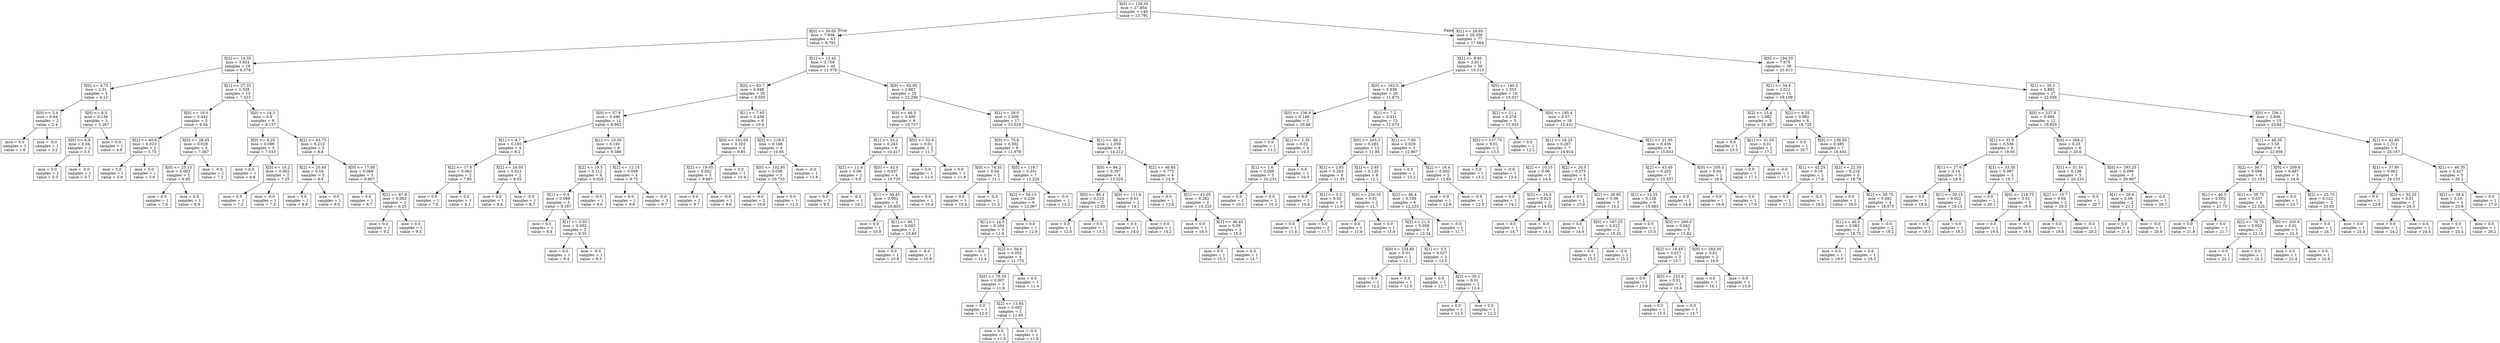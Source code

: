 digraph Tree {
node [shape=box] ;
0 [label="X[0] <= 126.05\nmse = 27.854\nsamples = 140\nvalue = 13.791"] ;
1 [label="X[0] <= 30.05\nmse = 7.938\nsamples = 63\nvalue = 9.792"] ;
0 -> 1 [labeldistance=2.5, labelangle=45, headlabel="True"] ;
2 [label="X[2] <= 14.35\nmse = 3.924\nsamples = 18\nvalue = 6.578"] ;
1 -> 2 ;
3 [label="X[0] <= 4.75\nmse = 2.31\nsamples = 5\nvalue = 4.12"] ;
2 -> 3 ;
4 [label="X[0] <= 2.4\nmse = 0.64\nsamples = 2\nvalue = 2.4"] ;
3 -> 4 ;
5 [label="mse = 0.0\nsamples = 1\nvalue = 1.6"] ;
4 -> 5 ;
6 [label="mse = -0.0\nsamples = 1\nvalue = 3.2"] ;
4 -> 6 ;
7 [label="X[0] <= 8.5\nmse = 0.136\nsamples = 3\nvalue = 5.267"] ;
3 -> 7 ;
8 [label="X[0] <= 6.9\nmse = 0.04\nsamples = 2\nvalue = 5.5"] ;
7 -> 8 ;
9 [label="mse = 0.0\nsamples = 1\nvalue = 5.3"] ;
8 -> 9 ;
10 [label="mse = -0.0\nsamples = 1\nvalue = 5.7"] ;
8 -> 10 ;
11 [label="mse = 0.0\nsamples = 1\nvalue = 4.8"] ;
7 -> 11 ;
12 [label="X[1] <= 27.35\nmse = 1.328\nsamples = 13\nvalue = 7.523"] ;
2 -> 12 ;
13 [label="X[0] <= 18.0\nmse = 0.442\nsamples = 5\nvalue = 6.54"] ;
12 -> 13 ;
14 [label="X[2] <= 40.6\nmse = 0.023\nsamples = 2\nvalue = 5.75"] ;
13 -> 14 ;
15 [label="mse = 0.0\nsamples = 1\nvalue = 5.9"] ;
14 -> 15 ;
16 [label="mse = 0.0\nsamples = 1\nvalue = 5.6"] ;
14 -> 16 ;
17 [label="X[0] <= 28.05\nmse = 0.029\nsamples = 3\nvalue = 7.067"] ;
13 -> 17 ;
18 [label="X[0] <= 23.15\nmse = 0.003\nsamples = 2\nvalue = 6.95"] ;
17 -> 18 ;
19 [label="mse = 0.0\nsamples = 1\nvalue = 7.0"] ;
18 -> 19 ;
20 [label="mse = 0.0\nsamples = 1\nvalue = 6.9"] ;
18 -> 20 ;
21 [label="mse = -0.0\nsamples = 1\nvalue = 7.3"] ;
17 -> 21 ;
22 [label="X[0] <= 14.3\nmse = 0.9\nsamples = 8\nvalue = 8.137"] ;
12 -> 22 ;
23 [label="X[0] <= 8.25\nmse = 0.096\nsamples = 3\nvalue = 7.033"] ;
22 -> 23 ;
24 [label="mse = 0.0\nsamples = 1\nvalue = 6.6"] ;
23 -> 24 ;
25 [label="X[0] <= 10.2\nmse = 0.002\nsamples = 2\nvalue = 7.25"] ;
23 -> 25 ;
26 [label="mse = 0.0\nsamples = 1\nvalue = 7.2"] ;
25 -> 26 ;
27 [label="mse = -0.0\nsamples = 1\nvalue = 7.3"] ;
25 -> 27 ;
28 [label="X[2] <= 43.75\nmse = 0.212\nsamples = 5\nvalue = 8.8"] ;
22 -> 28 ;
29 [label="X[2] <= 20.45\nmse = 0.16\nsamples = 2\nvalue = 8.4"] ;
28 -> 29 ;
30 [label="mse = 0.0\nsamples = 1\nvalue = 8.8"] ;
29 -> 30 ;
31 [label="mse = -0.0\nsamples = 1\nvalue = 8.0"] ;
29 -> 31 ;
32 [label="X[0] <= 17.05\nmse = 0.069\nsamples = 3\nvalue = 9.067"] ;
28 -> 32 ;
33 [label="mse = 0.0\nsamples = 1\nvalue = 8.7"] ;
32 -> 33 ;
34 [label="X[2] <= 67.6\nmse = 0.002\nsamples = 2\nvalue = 9.25"] ;
32 -> 34 ;
35 [label="mse = 0.0\nsamples = 1\nvalue = 9.2"] ;
34 -> 35 ;
36 [label="mse = 0.0\nsamples = 1\nvalue = 9.3"] ;
34 -> 36 ;
37 [label="X[1] <= 13.45\nmse = 3.758\nsamples = 45\nvalue = 11.078"] ;
1 -> 37 ;
38 [label="X[0] <= 83.7\nmse = 0.948\nsamples = 20\nvalue = 9.555"] ;
37 -> 38 ;
39 [label="X[0] <= 57.9\nmse = 0.496\nsamples = 12\nvalue = 8.992"] ;
38 -> 39 ;
40 [label="X[1] <= 4.7\nmse = 0.165\nsamples = 4\nvalue = 8.2"] ;
39 -> 40 ;
41 [label="X[2] <= 17.6\nmse = 0.063\nsamples = 2\nvalue = 7.85"] ;
40 -> 41 ;
42 [label="mse = 0.0\nsamples = 1\nvalue = 7.6"] ;
41 -> 42 ;
43 [label="mse = 0.0\nsamples = 1\nvalue = 8.1"] ;
41 -> 43 ;
44 [label="X[2] <= 24.05\nmse = 0.023\nsamples = 2\nvalue = 8.55"] ;
40 -> 44 ;
45 [label="mse = 0.0\nsamples = 1\nvalue = 8.4"] ;
44 -> 45 ;
46 [label="mse = -0.0\nsamples = 1\nvalue = 8.7"] ;
44 -> 46 ;
47 [label="X[1] <= 10.05\nmse = 0.191\nsamples = 8\nvalue = 9.388"] ;
39 -> 47 ;
48 [label="X[2] <= 19.5\nmse = 0.112\nsamples = 4\nvalue = 9.025"] ;
47 -> 48 ;
49 [label="X[1] <= 0.4\nmse = 0.069\nsamples = 3\nvalue = 9.167"] ;
48 -> 49 ;
50 [label="mse = 0.0\nsamples = 1\nvalue = 8.8"] ;
49 -> 50 ;
51 [label="X[1] <= 5.05\nmse = 0.003\nsamples = 2\nvalue = 9.35"] ;
49 -> 51 ;
52 [label="mse = 0.0\nsamples = 1\nvalue = 9.4"] ;
51 -> 52 ;
53 [label="mse = -0.0\nsamples = 1\nvalue = 9.3"] ;
51 -> 53 ;
54 [label="mse = -0.0\nsamples = 1\nvalue = 8.6"] ;
48 -> 54 ;
55 [label="X[2] <= 12.15\nmse = 0.008\nsamples = 4\nvalue = 9.75"] ;
47 -> 55 ;
56 [label="mse = 0.0\nsamples = 1\nvalue = 9.9"] ;
55 -> 56 ;
57 [label="mse = -0.0\nsamples = 3\nvalue = 9.7"] ;
55 -> 57 ;
58 [label="X[1] <= 7.65\nmse = 0.438\nsamples = 8\nvalue = 10.4"] ;
38 -> 58 ;
59 [label="X[0] <= 101.05\nmse = 0.103\nsamples = 4\nvalue = 9.85"] ;
58 -> 59 ;
60 [label="X[2] <= 19.05\nmse = 0.002\nsamples = 3\nvalue = 9.667"] ;
59 -> 60 ;
61 [label="mse = 0.0\nsamples = 2\nvalue = 9.7"] ;
60 -> 61 ;
62 [label="mse = -0.0\nsamples = 1\nvalue = 9.6"] ;
60 -> 62 ;
63 [label="mse = 0.0\nsamples = 1\nvalue = 10.4"] ;
59 -> 63 ;
64 [label="X[0] <= 118.5\nmse = 0.168\nsamples = 4\nvalue = 10.95"] ;
58 -> 64 ;
65 [label="X[0] <= 102.85\nmse = 0.036\nsamples = 3\nvalue = 10.733"] ;
64 -> 65 ;
66 [label="mse = -0.0\nsamples = 2\nvalue = 10.6"] ;
65 -> 66 ;
67 [label="mse = 0.0\nsamples = 1\nvalue = 11.0"] ;
65 -> 67 ;
68 [label="mse = -0.0\nsamples = 1\nvalue = 11.6"] ;
64 -> 68 ;
69 [label="X[0] <= 62.95\nmse = 2.667\nsamples = 25\nvalue = 12.296"] ;
37 -> 69 ;
70 [label="X[0] <= 46.5\nmse = 0.495\nsamples = 8\nvalue = 10.737"] ;
69 -> 70 ;
71 [label="X[1] <= 32.2\nmse = 0.245\nsamples = 6\nvalue = 10.417"] ;
70 -> 71 ;
72 [label="X[2] <= 11.4\nmse = 0.09\nsamples = 2\nvalue = 9.8"] ;
71 -> 72 ;
73 [label="mse = 0.0\nsamples = 1\nvalue = 9.5"] ;
72 -> 73 ;
74 [label="mse = -0.0\nsamples = 1\nvalue = 10.1"] ;
72 -> 74 ;
75 [label="X[0] <= 42.0\nmse = 0.037\nsamples = 4\nvalue = 10.725"] ;
71 -> 75 ;
76 [label="X[1] <= 39.45\nmse = 0.002\nsamples = 3\nvalue = 10.833"] ;
75 -> 76 ;
77 [label="mse = 0.0\nsamples = 1\nvalue = 10.8"] ;
76 -> 77 ;
78 [label="X[1] <= 40.7\nmse = 0.003\nsamples = 2\nvalue = 10.85"] ;
76 -> 78 ;
79 [label="mse = 0.0\nsamples = 1\nvalue = 10.9"] ;
78 -> 79 ;
80 [label="mse = -0.0\nsamples = 1\nvalue = 10.8"] ;
78 -> 80 ;
81 [label="mse = 0.0\nsamples = 1\nvalue = 10.4"] ;
75 -> 81 ;
82 [label="X[0] <= 52.9\nmse = 0.01\nsamples = 2\nvalue = 11.7"] ;
70 -> 82 ;
83 [label="mse = 0.0\nsamples = 1\nvalue = 11.6"] ;
82 -> 83 ;
84 [label="mse = 0.0\nsamples = 1\nvalue = 11.8"] ;
82 -> 84 ;
85 [label="X[1] <= 28.0\nmse = 2.008\nsamples = 17\nvalue = 13.029"] ;
69 -> 85 ;
86 [label="X[0] <= 75.8\nmse = 0.502\nsamples = 9\nvalue = 11.978"] ;
85 -> 86 ;
87 [label="X[0] <= 74.35\nmse = 0.04\nsamples = 2\nvalue = 11.1"] ;
86 -> 87 ;
88 [label="mse = 0.0\nsamples = 1\nvalue = 10.9"] ;
87 -> 88 ;
89 [label="mse = -0.0\nsamples = 1\nvalue = 11.3"] ;
87 -> 89 ;
90 [label="X[0] <= 118.7\nmse = 0.351\nsamples = 7\nvalue = 12.229"] ;
86 -> 90 ;
91 [label="X[2] <= 56.15\nmse = 0.226\nsamples = 6\nvalue = 12.067"] ;
90 -> 91 ;
92 [label="X[1] <= 14.5\nmse = 0.104\nsamples = 5\nvalue = 11.9"] ;
91 -> 92 ;
93 [label="mse = 0.0\nsamples = 1\nvalue = 12.4"] ;
92 -> 93 ;
94 [label="X[2] <= 30.6\nmse = 0.052\nsamples = 4\nvalue = 11.775"] ;
92 -> 94 ;
95 [label="X[0] <= 76.35\nmse = 0.007\nsamples = 3\nvalue = 11.9"] ;
94 -> 95 ;
96 [label="mse = 0.0\nsamples = 1\nvalue = 12.0"] ;
95 -> 96 ;
97 [label="X[2] <= 13.85\nmse = 0.002\nsamples = 2\nvalue = 11.85"] ;
95 -> 97 ;
98 [label="mse = 0.0\nsamples = 1\nvalue = 11.9"] ;
97 -> 98 ;
99 [label="mse = -0.0\nsamples = 1\nvalue = 11.8"] ;
97 -> 99 ;
100 [label="mse = 0.0\nsamples = 1\nvalue = 11.4"] ;
94 -> 100 ;
101 [label="mse = 0.0\nsamples = 1\nvalue = 12.9"] ;
91 -> 101 ;
102 [label="mse = -0.0\nsamples = 1\nvalue = 13.2"] ;
90 -> 102 ;
103 [label="X[1] <= 38.2\nmse = 1.059\nsamples = 8\nvalue = 14.212"] ;
85 -> 103 ;
104 [label="X[0] <= 94.2\nmse = 0.397\nsamples = 4\nvalue = 13.525"] ;
103 -> 104 ;
105 [label="X[0] <= 80.4\nmse = 0.123\nsamples = 2\nvalue = 12.95"] ;
104 -> 105 ;
106 [label="mse = 0.0\nsamples = 1\nvalue = 12.6"] ;
105 -> 106 ;
107 [label="mse = 0.0\nsamples = 1\nvalue = 13.3"] ;
105 -> 107 ;
108 [label="X[0] <= 111.6\nmse = 0.01\nsamples = 2\nvalue = 14.1"] ;
104 -> 108 ;
109 [label="mse = 0.0\nsamples = 1\nvalue = 14.0"] ;
108 -> 109 ;
110 [label="mse = 0.0\nsamples = 1\nvalue = 14.2"] ;
108 -> 110 ;
111 [label="X[2] <= 40.65\nmse = 0.775\nsamples = 4\nvalue = 14.9"] ;
103 -> 111 ;
112 [label="mse = 0.0\nsamples = 1\nvalue = 13.6"] ;
111 -> 112 ;
113 [label="X[1] <= 42.05\nmse = 0.282\nsamples = 3\nvalue = 15.333"] ;
111 -> 113 ;
114 [label="mse = 0.0\nsamples = 1\nvalue = 16.0"] ;
113 -> 114 ;
115 [label="X[1] <= 46.45\nmse = 0.09\nsamples = 2\nvalue = 15.0"] ;
113 -> 115 ;
116 [label="mse = 0.0\nsamples = 1\nvalue = 15.3"] ;
115 -> 116 ;
117 [label="mse = 0.0\nsamples = 1\nvalue = 14.7"] ;
115 -> 117 ;
118 [label="X[1] <= 26.85\nmse = 20.356\nsamples = 77\nvalue = 17.064"] ;
0 -> 118 [labeldistance=2.5, labelangle=-45, headlabel="False"] ;
119 [label="X[1] <= 9.95\nmse = 3.911\nsamples = 39\nvalue = 13.313"] ;
118 -> 119 ;
120 [label="X[0] <= 162.5\nmse = 0.836\nsamples = 20\nvalue = 11.675"] ;
119 -> 120 ;
121 [label="X[0] <= 136.9\nmse = 0.146\nsamples = 5\nvalue = 10.48"] ;
120 -> 121 ;
122 [label="mse = 0.0\nsamples = 1\nvalue = 11.2"] ;
121 -> 122 ;
123 [label="X[1] <= 2.35\nmse = 0.02\nsamples = 4\nvalue = 10.3"] ;
121 -> 123 ;
124 [label="X[1] <= 1.6\nmse = 0.009\nsamples = 3\nvalue = 10.233"] ;
123 -> 124 ;
125 [label="mse = 0.0\nsamples = 1\nvalue = 10.1"] ;
124 -> 125 ;
126 [label="mse = 0.0\nsamples = 2\nvalue = 10.3"] ;
124 -> 126 ;
127 [label="mse = 0.0\nsamples = 1\nvalue = 10.5"] ;
123 -> 127 ;
128 [label="X[1] <= 7.2\nmse = 0.431\nsamples = 15\nvalue = 12.073"] ;
120 -> 128 ;
129 [label="X[0] <= 203.3\nmse = 0.283\nsamples = 12\nvalue = 11.85"] ;
128 -> 129 ;
130 [label="X[1] <= 2.85\nmse = 0.203\nsamples = 4\nvalue = 11.35"] ;
129 -> 130 ;
131 [label="mse = 0.0\nsamples = 1\nvalue = 10.6"] ;
130 -> 131 ;
132 [label="X[1] <= 3.3\nmse = 0.02\nsamples = 3\nvalue = 11.6"] ;
130 -> 132 ;
133 [label="mse = 0.0\nsamples = 1\nvalue = 11.4"] ;
132 -> 133 ;
134 [label="mse = 0.0\nsamples = 2\nvalue = 11.7"] ;
132 -> 134 ;
135 [label="X[1] <= 2.65\nmse = 0.135\nsamples = 8\nvalue = 12.1"] ;
129 -> 135 ;
136 [label="X[0] <= 250.35\nmse = 0.01\nsamples = 2\nvalue = 11.7"] ;
135 -> 136 ;
137 [label="mse = 0.0\nsamples = 1\nvalue = 11.6"] ;
136 -> 137 ;
138 [label="mse = 0.0\nsamples = 1\nvalue = 11.8"] ;
136 -> 138 ;
139 [label="X[2] <= 46.4\nmse = 0.106\nsamples = 6\nvalue = 12.233"] ;
135 -> 139 ;
140 [label="X[2] <= 21.5\nmse = 0.058\nsamples = 5\nvalue = 12.34"] ;
139 -> 140 ;
141 [label="X[0] <= 234.85\nmse = 0.01\nsamples = 2\nvalue = 12.1"] ;
140 -> 141 ;
142 [label="mse = 0.0\nsamples = 1\nvalue = 12.2"] ;
141 -> 142 ;
143 [label="mse = 0.0\nsamples = 1\nvalue = 12.0"] ;
141 -> 143 ;
144 [label="X[1] <= 3.5\nmse = 0.027\nsamples = 3\nvalue = 12.5"] ;
140 -> 144 ;
145 [label="mse = 0.0\nsamples = 1\nvalue = 12.7"] ;
144 -> 145 ;
146 [label="X[2] <= 30.2\nmse = 0.01\nsamples = 2\nvalue = 12.4"] ;
144 -> 146 ;
147 [label="mse = 0.0\nsamples = 1\nvalue = 12.5"] ;
146 -> 147 ;
148 [label="mse = 0.0\nsamples = 1\nvalue = 12.3"] ;
146 -> 148 ;
149 [label="mse = -0.0\nsamples = 1\nvalue = 11.7"] ;
139 -> 149 ;
150 [label="X[1] <= 7.85\nmse = 0.029\nsamples = 3\nvalue = 12.967"] ;
128 -> 150 ;
151 [label="mse = 0.0\nsamples = 1\nvalue = 13.2"] ;
150 -> 151 ;
152 [label="X[2] <= 16.4\nmse = 0.002\nsamples = 2\nvalue = 12.85"] ;
150 -> 152 ;
153 [label="mse = 0.0\nsamples = 1\nvalue = 12.8"] ;
152 -> 153 ;
154 [label="mse = -0.0\nsamples = 1\nvalue = 12.9"] ;
152 -> 154 ;
155 [label="X[0] <= 140.3\nmse = 1.353\nsamples = 19\nvalue = 15.037"] ;
119 -> 155 ;
156 [label="X[2] <= 21.1\nmse = 0.276\nsamples = 3\nvalue = 12.933"] ;
155 -> 156 ;
157 [label="X[0] <= 137.75\nmse = 0.01\nsamples = 2\nvalue = 13.3"] ;
156 -> 157 ;
158 [label="mse = 0.0\nsamples = 1\nvalue = 13.2"] ;
157 -> 158 ;
159 [label="mse = -0.0\nsamples = 1\nvalue = 13.4"] ;
157 -> 159 ;
160 [label="mse = 0.0\nsamples = 1\nvalue = 12.2"] ;
156 -> 160 ;
161 [label="X[0] <= 195.4\nmse = 0.57\nsamples = 16\nvalue = 15.431"] ;
155 -> 161 ;
162 [label="X[1] <= 18.25\nmse = 0.267\nsamples = 7\nvalue = 14.914"] ;
161 -> 162 ;
163 [label="X[2] <= 10.15\nmse = 0.06\nsamples = 3\nvalue = 14.4"] ;
162 -> 163 ;
164 [label="mse = 0.0\nsamples = 1\nvalue = 14.1"] ;
163 -> 164 ;
165 [label="X[2] <= 24.3\nmse = 0.023\nsamples = 2\nvalue = 14.55"] ;
163 -> 165 ;
166 [label="mse = 0.0\nsamples = 1\nvalue = 14.7"] ;
165 -> 166 ;
167 [label="mse = -0.0\nsamples = 1\nvalue = 14.4"] ;
165 -> 167 ;
168 [label="X[2] <= 20.5\nmse = 0.075\nsamples = 4\nvalue = 15.3"] ;
162 -> 168 ;
169 [label="mse = 0.0\nsamples = 1\nvalue = 15.6"] ;
168 -> 169 ;
170 [label="X[2] <= 38.85\nmse = 0.06\nsamples = 3\nvalue = 15.2"] ;
168 -> 170 ;
171 [label="mse = 0.0\nsamples = 1\nvalue = 14.9"] ;
170 -> 171 ;
172 [label="X[0] <= 167.25\nmse = 0.022\nsamples = 2\nvalue = 15.35"] ;
170 -> 172 ;
173 [label="mse = 0.0\nsamples = 1\nvalue = 15.5"] ;
172 -> 173 ;
174 [label="mse = -0.0\nsamples = 1\nvalue = 15.2"] ;
172 -> 174 ;
175 [label="X[1] <= 21.95\nmse = 0.436\nsamples = 9\nvalue = 15.833"] ;
161 -> 175 ;
176 [label="X[2] <= 43.45\nmse = 0.205\nsamples = 7\nvalue = 15.557"] ;
175 -> 176 ;
177 [label="X[1] <= 12.25\nmse = 0.128\nsamples = 6\nvalue = 15.683"] ;
176 -> 177 ;
178 [label="mse = 0.0\nsamples = 1\nvalue = 15.0"] ;
177 -> 178 ;
179 [label="X[0] <= 260.0\nmse = 0.042\nsamples = 5\nvalue = 15.82"] ;
177 -> 179 ;
180 [label="X[2] <= 18.45\nmse = 0.027\nsamples = 3\nvalue = 15.7"] ;
179 -> 180 ;
181 [label="mse = 0.0\nsamples = 1\nvalue = 15.9"] ;
180 -> 181 ;
182 [label="X[0] <= 233.8\nmse = 0.01\nsamples = 2\nvalue = 15.6"] ;
180 -> 182 ;
183 [label="mse = 0.0\nsamples = 1\nvalue = 15.5"] ;
182 -> 183 ;
184 [label="mse = 0.0\nsamples = 1\nvalue = 15.7"] ;
182 -> 184 ;
185 [label="X[0] <= 283.35\nmse = 0.01\nsamples = 2\nvalue = 16.0"] ;
179 -> 185 ;
186 [label="mse = 0.0\nsamples = 1\nvalue = 16.1"] ;
185 -> 186 ;
187 [label="mse = 0.0\nsamples = 1\nvalue = 15.9"] ;
185 -> 187 ;
188 [label="mse = 0.0\nsamples = 1\nvalue = 14.8"] ;
176 -> 188 ;
189 [label="X[0] <= 205.5\nmse = 0.04\nsamples = 2\nvalue = 16.8"] ;
175 -> 189 ;
190 [label="mse = 0.0\nsamples = 1\nvalue = 16.6"] ;
189 -> 190 ;
191 [label="mse = 0.0\nsamples = 1\nvalue = 17.0"] ;
189 -> 191 ;
192 [label="X[0] <= 194.55\nmse = 7.975\nsamples = 38\nvalue = 20.913"] ;
118 -> 192 ;
193 [label="X[1] <= 34.4\nmse = 2.021\nsamples = 11\nvalue = 18.109"] ;
192 -> 193 ;
194 [label="X[2] <= 15.4\nmse = 1.082\nsamples = 3\nvalue = 16.467"] ;
193 -> 194 ;
195 [label="mse = 0.0\nsamples = 1\nvalue = 15.0"] ;
194 -> 195 ;
196 [label="X[1] <= 31.05\nmse = 0.01\nsamples = 2\nvalue = 17.2"] ;
194 -> 196 ;
197 [label="mse = 0.0\nsamples = 1\nvalue = 17.3"] ;
196 -> 197 ;
198 [label="mse = -0.0\nsamples = 1\nvalue = 17.1"] ;
196 -> 198 ;
199 [label="X[2] <= 4.55\nmse = 0.982\nsamples = 8\nvalue = 18.725"] ;
193 -> 199 ;
200 [label="mse = 0.0\nsamples = 1\nvalue = 20.7"] ;
199 -> 200 ;
201 [label="X[0] <= 136.55\nmse = 0.485\nsamples = 7\nvalue = 18.443"] ;
199 -> 201 ;
202 [label="X[1] <= 42.25\nmse = 0.16\nsamples = 2\nvalue = 17.6"] ;
201 -> 202 ;
203 [label="mse = 0.0\nsamples = 1\nvalue = 17.2"] ;
202 -> 203 ;
204 [label="mse = -0.0\nsamples = 1\nvalue = 18.0"] ;
202 -> 204 ;
205 [label="X[2] <= 22.55\nmse = 0.218\nsamples = 5\nvalue = 18.78"] ;
201 -> 205 ;
206 [label="mse = 0.0\nsamples = 1\nvalue = 18.0"] ;
205 -> 206 ;
207 [label="X[2] <= 58.75\nmse = 0.082\nsamples = 4\nvalue = 18.975"] ;
205 -> 207 ;
208 [label="X[1] <= 40.5\nmse = 0.062\nsamples = 2\nvalue = 18.75"] ;
207 -> 208 ;
209 [label="mse = 0.0\nsamples = 1\nvalue = 19.0"] ;
208 -> 209 ;
210 [label="mse = 0.0\nsamples = 1\nvalue = 18.5"] ;
208 -> 210 ;
211 [label="mse = -0.0\nsamples = 2\nvalue = 19.2"] ;
207 -> 211 ;
212 [label="X[1] <= 35.3\nmse = 5.892\nsamples = 27\nvalue = 22.056"] ;
192 -> 212 ;
213 [label="X[0] <= 237.8\nmse = 0.994\nsamples = 12\nvalue = 19.825"] ;
212 -> 213 ;
214 [label="X[1] <= 31.9\nmse = 0.536\nsamples = 6\nvalue = 19.05"] ;
213 -> 214 ;
215 [label="X[1] <= 27.6\nmse = 0.14\nsamples = 3\nvalue = 18.4"] ;
214 -> 215 ;
216 [label="mse = 0.0\nsamples = 1\nvalue = 18.9"] ;
215 -> 216 ;
217 [label="X[1] <= 29.15\nmse = 0.022\nsamples = 2\nvalue = 18.15"] ;
215 -> 217 ;
218 [label="mse = 0.0\nsamples = 1\nvalue = 18.0"] ;
217 -> 218 ;
219 [label="mse = 0.0\nsamples = 1\nvalue = 18.3"] ;
217 -> 219 ;
220 [label="X[1] <= 33.35\nmse = 0.087\nsamples = 3\nvalue = 19.7"] ;
214 -> 220 ;
221 [label="mse = 0.0\nsamples = 1\nvalue = 20.1"] ;
220 -> 221 ;
222 [label="X[0] <= 218.75\nmse = 0.01\nsamples = 2\nvalue = 19.5"] ;
220 -> 222 ;
223 [label="mse = 0.0\nsamples = 1\nvalue = 19.4"] ;
222 -> 223 ;
224 [label="mse = -0.0\nsamples = 1\nvalue = 19.6"] ;
222 -> 224 ;
225 [label="X[0] <= 268.2\nmse = 0.25\nsamples = 6\nvalue = 20.6"] ;
213 -> 225 ;
226 [label="X[1] <= 31.55\nmse = 0.136\nsamples = 3\nvalue = 20.233"] ;
225 -> 226 ;
227 [label="X[2] <= 10.7\nmse = 0.04\nsamples = 2\nvalue = 20.0"] ;
226 -> 227 ;
228 [label="mse = 0.0\nsamples = 1\nvalue = 19.8"] ;
227 -> 228 ;
229 [label="mse = -0.0\nsamples = 1\nvalue = 20.2"] ;
227 -> 229 ;
230 [label="mse = -0.0\nsamples = 1\nvalue = 20.7"] ;
226 -> 230 ;
231 [label="X[0] <= 293.25\nmse = 0.096\nsamples = 3\nvalue = 20.967"] ;
225 -> 231 ;
232 [label="X[1] <= 28.6\nmse = 0.09\nsamples = 2\nvalue = 21.1"] ;
231 -> 232 ;
233 [label="mse = 0.0\nsamples = 1\nvalue = 21.4"] ;
232 -> 233 ;
234 [label="mse = -0.0\nsamples = 1\nvalue = 20.8"] ;
232 -> 234 ;
235 [label="mse = -0.0\nsamples = 1\nvalue = 20.7"] ;
231 -> 235 ;
236 [label="X[0] <= 256.1\nmse = 2.646\nsamples = 15\nvalue = 23.84"] ;
212 -> 236 ;
237 [label="X[1] <= 48.35\nmse = 1.58\nsamples = 9\nvalue = 22.956"] ;
236 -> 237 ;
238 [label="X[2] <= 36.7\nmse = 0.099\nsamples = 6\nvalue = 22.133"] ;
237 -> 238 ;
239 [label="X[1] <= 40.5\nmse = 0.002\nsamples = 2\nvalue = 21.75"] ;
238 -> 239 ;
240 [label="mse = 0.0\nsamples = 1\nvalue = 21.8"] ;
239 -> 240 ;
241 [label="mse = 0.0\nsamples = 1\nvalue = 21.7"] ;
239 -> 241 ;
242 [label="X[1] <= 39.75\nmse = 0.037\nsamples = 4\nvalue = 22.325"] ;
238 -> 242 ;
243 [label="X[2] <= 70.75\nmse = 0.003\nsamples = 2\nvalue = 22.15"] ;
242 -> 243 ;
244 [label="mse = 0.0\nsamples = 1\nvalue = 22.1"] ;
243 -> 244 ;
245 [label="mse = 0.0\nsamples = 1\nvalue = 22.2"] ;
243 -> 245 ;
246 [label="X[0] <= 205.9\nmse = 0.01\nsamples = 2\nvalue = 22.5"] ;
242 -> 246 ;
247 [label="mse = 0.0\nsamples = 1\nvalue = 22.4"] ;
246 -> 247 ;
248 [label="mse = 0.0\nsamples = 1\nvalue = 22.6"] ;
246 -> 248 ;
249 [label="X[0] <= 209.6\nmse = 0.487\nsamples = 3\nvalue = 24.6"] ;
237 -> 249 ;
250 [label="mse = 0.0\nsamples = 1\nvalue = 23.7"] ;
249 -> 250 ;
251 [label="X[2] <= 23.75\nmse = 0.122\nsamples = 2\nvalue = 25.05"] ;
249 -> 251 ;
252 [label="mse = 0.0\nsamples = 1\nvalue = 24.7"] ;
251 -> 252 ;
253 [label="mse = 0.0\nsamples = 1\nvalue = 25.4"] ;
251 -> 253 ;
254 [label="X[1] <= 42.85\nmse = 1.312\nsamples = 6\nvalue = 25.167"] ;
236 -> 254 ;
255 [label="X[1] <= 37.95\nmse = 0.062\nsamples = 3\nvalue = 24.133"] ;
254 -> 255 ;
256 [label="mse = 0.0\nsamples = 1\nvalue = 23.8"] ;
255 -> 256 ;
257 [label="X[2] <= 55.25\nmse = 0.01\nsamples = 2\nvalue = 24.3"] ;
255 -> 257 ;
258 [label="mse = 0.0\nsamples = 1\nvalue = 24.2"] ;
257 -> 258 ;
259 [label="mse = 0.0\nsamples = 1\nvalue = 24.4"] ;
257 -> 259 ;
260 [label="X[1] <= 46.35\nmse = 0.427\nsamples = 3\nvalue = 26.2"] ;
254 -> 260 ;
261 [label="X[2] <= 38.4\nmse = 0.16\nsamples = 2\nvalue = 25.8"] ;
260 -> 261 ;
262 [label="mse = 0.0\nsamples = 1\nvalue = 25.4"] ;
261 -> 262 ;
263 [label="mse = 0.0\nsamples = 1\nvalue = 26.2"] ;
261 -> 263 ;
264 [label="mse = 0.0\nsamples = 1\nvalue = 27.0"] ;
260 -> 264 ;
}